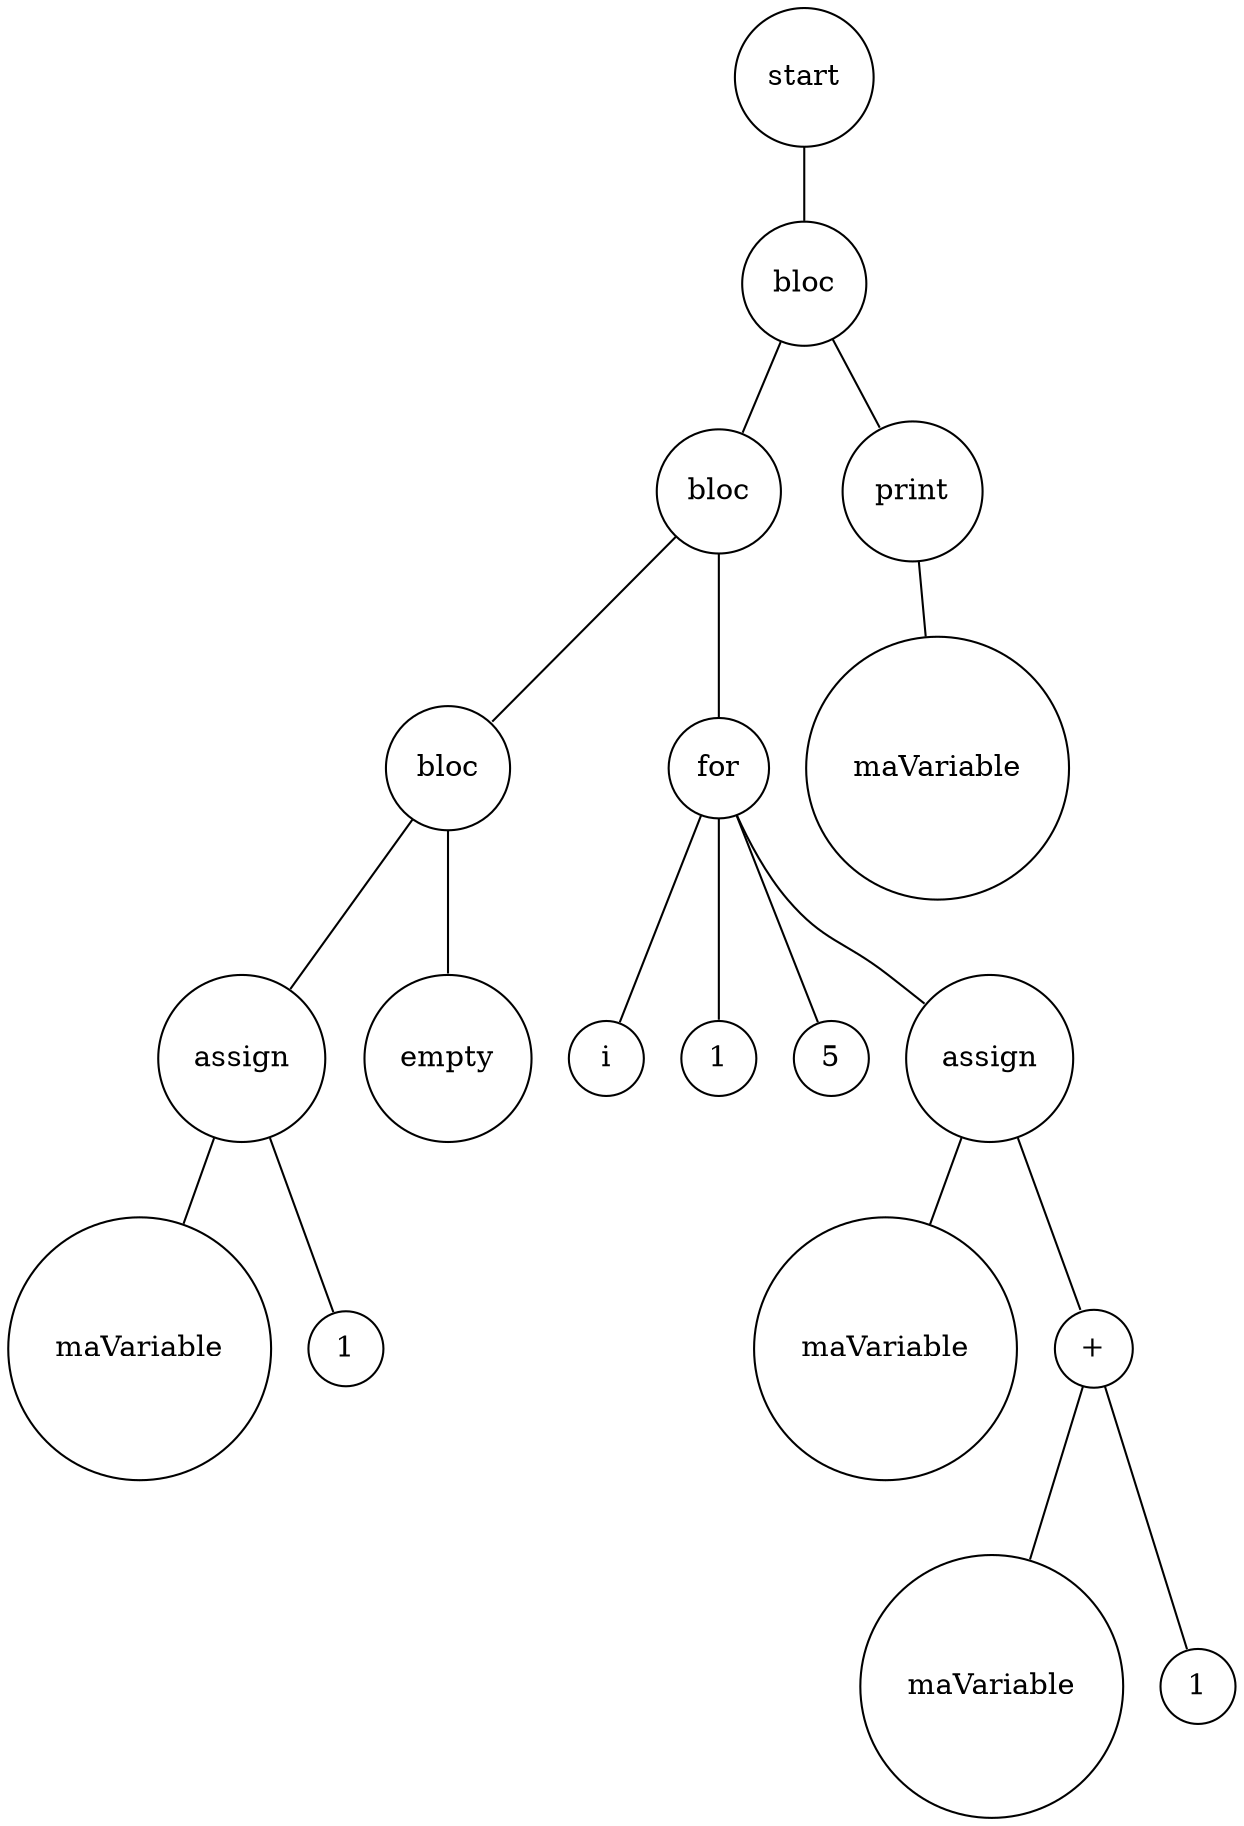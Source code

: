 digraph {
	node [shape=circle]
	"2356968c-7ca1-47b9-8d3c-562ea62063cc" [label=start]
	"8767637e-4244-44b5-a916-c0bdedd1fbad" [label=bloc]
	"f920d40f-a4af-4ba0-8838-0d0305d369ea" [label=bloc]
	"2f5ee423-4b55-4f61-a840-43469c3d1df6" [label=bloc]
	"ee1a97a5-c83b-44ab-8bf6-d2dcc3f19f31" [label=assign]
	"e6410bda-c332-4bad-bf92-044f9ea5fbcc" [label=maVariable]
	"ee1a97a5-c83b-44ab-8bf6-d2dcc3f19f31" -> "e6410bda-c332-4bad-bf92-044f9ea5fbcc" [arrowsize=0]
	"7235d965-9695-4abe-936d-687db78c9b07" [label=1]
	"ee1a97a5-c83b-44ab-8bf6-d2dcc3f19f31" -> "7235d965-9695-4abe-936d-687db78c9b07" [arrowsize=0]
	"2f5ee423-4b55-4f61-a840-43469c3d1df6" -> "ee1a97a5-c83b-44ab-8bf6-d2dcc3f19f31" [arrowsize=0]
	"9137c50e-f0ae-45fc-baee-9d18c6b171a1" [label=empty]
	"2f5ee423-4b55-4f61-a840-43469c3d1df6" -> "9137c50e-f0ae-45fc-baee-9d18c6b171a1" [arrowsize=0]
	"f920d40f-a4af-4ba0-8838-0d0305d369ea" -> "2f5ee423-4b55-4f61-a840-43469c3d1df6" [arrowsize=0]
	"9a6954ff-847a-4df4-bc61-5cd941ec7a81" [label=for]
	"4f7ba505-4621-413a-88cc-0e7b99e654d4" [label=i]
	"9a6954ff-847a-4df4-bc61-5cd941ec7a81" -> "4f7ba505-4621-413a-88cc-0e7b99e654d4" [arrowsize=0]
	"0161c7a2-32c1-49b2-b3f0-58c32cd05172" [label=1]
	"9a6954ff-847a-4df4-bc61-5cd941ec7a81" -> "0161c7a2-32c1-49b2-b3f0-58c32cd05172" [arrowsize=0]
	"a70f3668-8044-4969-9c04-89f1ffaf3a35" [label=5]
	"9a6954ff-847a-4df4-bc61-5cd941ec7a81" -> "a70f3668-8044-4969-9c04-89f1ffaf3a35" [arrowsize=0]
	"10ad452c-8828-4851-a632-3479837df40f" [label=assign]
	"3eef5f2a-6b77-44fd-b221-a3a88472e9ea" [label=maVariable]
	"10ad452c-8828-4851-a632-3479837df40f" -> "3eef5f2a-6b77-44fd-b221-a3a88472e9ea" [arrowsize=0]
	"1308e521-79d1-40b4-9bd4-5cdf5586c5ad" [label="+"]
	"9d3554ef-562f-4122-a96a-39b8bd00b3e7" [label=maVariable]
	"1308e521-79d1-40b4-9bd4-5cdf5586c5ad" -> "9d3554ef-562f-4122-a96a-39b8bd00b3e7" [arrowsize=0]
	"36826c6e-8a30-4c9e-b550-008bf3d955f7" [label=1]
	"1308e521-79d1-40b4-9bd4-5cdf5586c5ad" -> "36826c6e-8a30-4c9e-b550-008bf3d955f7" [arrowsize=0]
	"10ad452c-8828-4851-a632-3479837df40f" -> "1308e521-79d1-40b4-9bd4-5cdf5586c5ad" [arrowsize=0]
	"9a6954ff-847a-4df4-bc61-5cd941ec7a81" -> "10ad452c-8828-4851-a632-3479837df40f" [arrowsize=0]
	"f920d40f-a4af-4ba0-8838-0d0305d369ea" -> "9a6954ff-847a-4df4-bc61-5cd941ec7a81" [arrowsize=0]
	"8767637e-4244-44b5-a916-c0bdedd1fbad" -> "f920d40f-a4af-4ba0-8838-0d0305d369ea" [arrowsize=0]
	"67fe14bd-e923-4119-8d58-2b5161971ceb" [label=print]
	"a3f87690-8c96-4045-beb4-3c3c4851befd" [label=maVariable]
	"67fe14bd-e923-4119-8d58-2b5161971ceb" -> "a3f87690-8c96-4045-beb4-3c3c4851befd" [arrowsize=0]
	"8767637e-4244-44b5-a916-c0bdedd1fbad" -> "67fe14bd-e923-4119-8d58-2b5161971ceb" [arrowsize=0]
	"2356968c-7ca1-47b9-8d3c-562ea62063cc" -> "8767637e-4244-44b5-a916-c0bdedd1fbad" [arrowsize=0]
}

